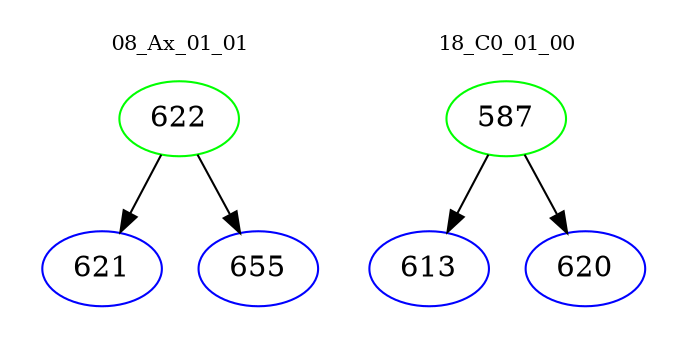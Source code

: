 digraph{
subgraph cluster_0 {
color = white
label = "08_Ax_01_01";
fontsize=10;
T0_622 [label="622", color="green"]
T0_622 -> T0_621 [color="black"]
T0_621 [label="621", color="blue"]
T0_622 -> T0_655 [color="black"]
T0_655 [label="655", color="blue"]
}
subgraph cluster_1 {
color = white
label = "18_C0_01_00";
fontsize=10;
T1_587 [label="587", color="green"]
T1_587 -> T1_613 [color="black"]
T1_613 [label="613", color="blue"]
T1_587 -> T1_620 [color="black"]
T1_620 [label="620", color="blue"]
}
}
